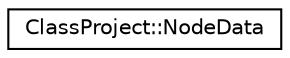 digraph "Graphical Class Hierarchy"
{
 // LATEX_PDF_SIZE
  edge [fontname="Helvetica",fontsize="10",labelfontname="Helvetica",labelfontsize="10"];
  node [fontname="Helvetica",fontsize="10",shape=record];
  rankdir="LR";
  Node0 [label="ClassProject::NodeData",height=0.2,width=0.4,color="black", fillcolor="white", style="filled",URL="$structClassProject_1_1NodeData.html",tooltip=" "];
}
